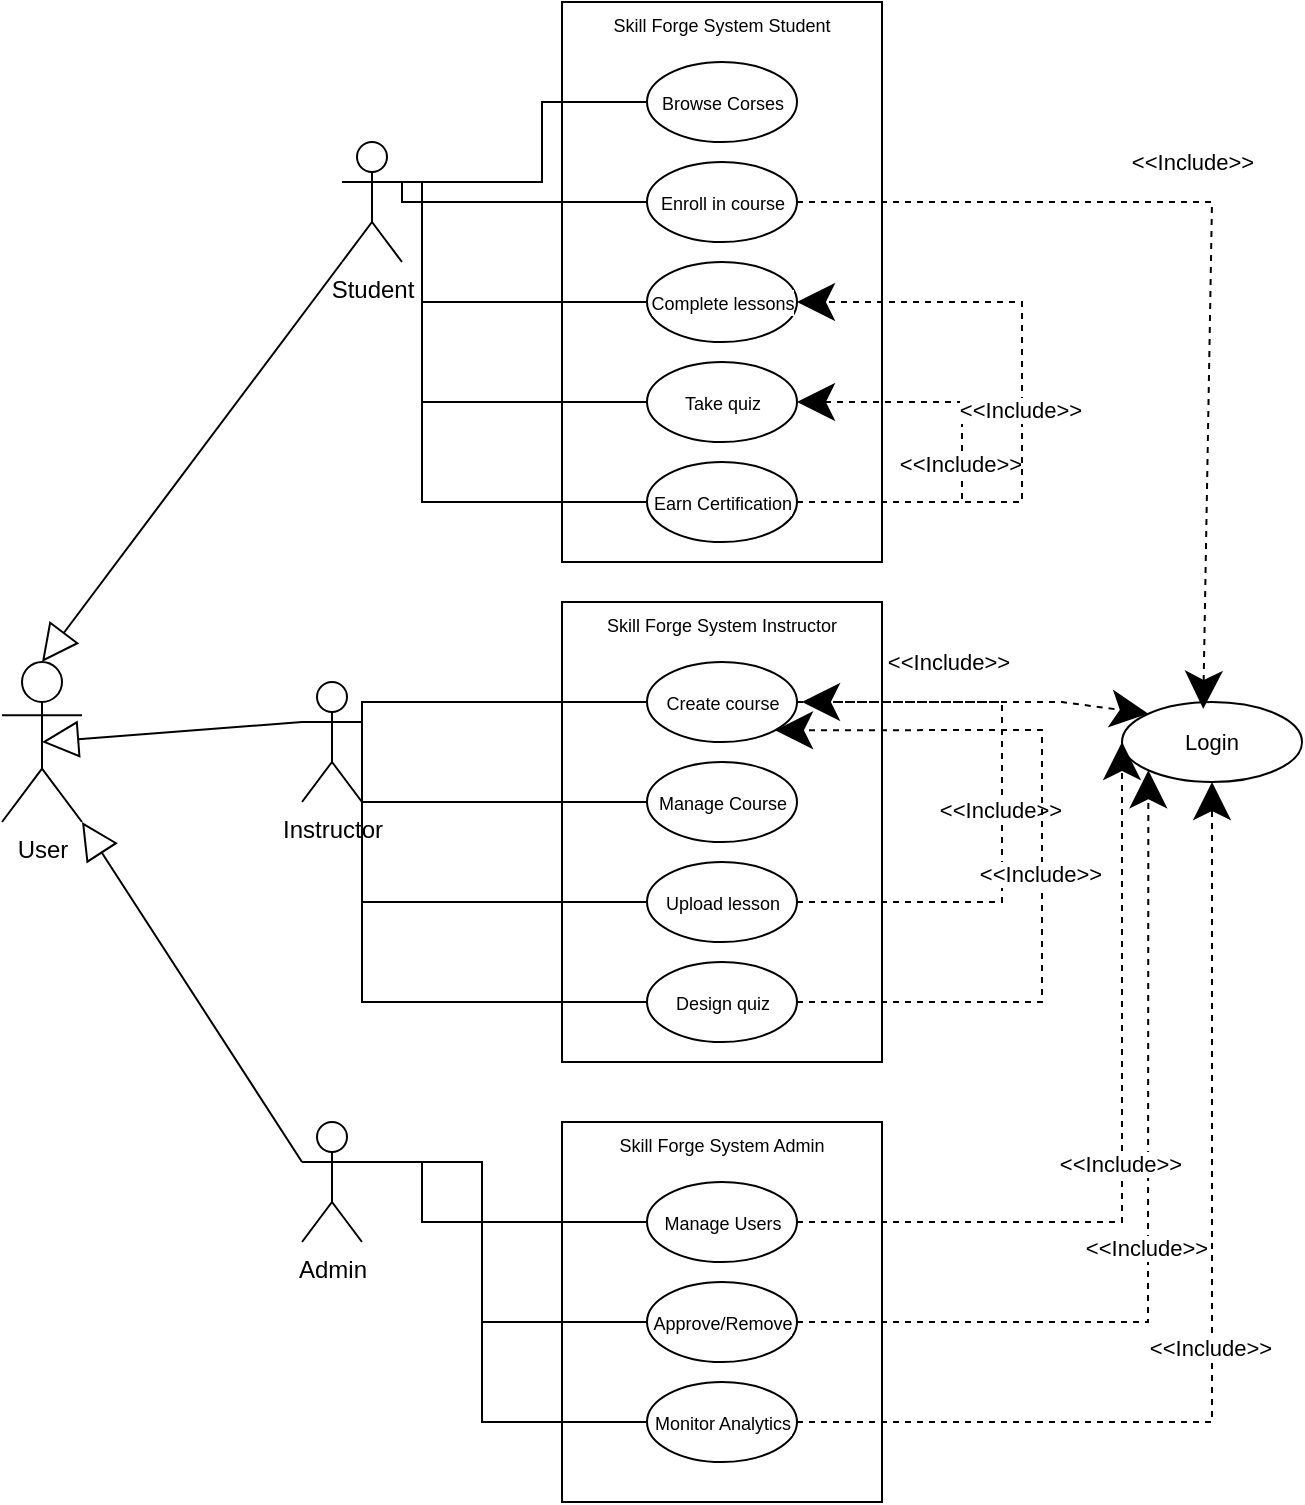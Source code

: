 <mxfile version="28.2.8">
  <diagram name="Page-1" id="VDZa9jgrSAaiPJXVdEwi">
    <mxGraphModel dx="1473" dy="308" grid="1" gridSize="10" guides="1" tooltips="1" connect="1" arrows="1" fold="1" page="1" pageScale="1" pageWidth="850" pageHeight="1100" math="0" shadow="0">
      <root>
        <mxCell id="0" />
        <mxCell id="1" parent="0" />
        <mxCell id="vdor28YRsyYJnUGEkDTp-49" value="User" style="shape=umlActor;verticalLabelPosition=bottom;verticalAlign=top;html=1;" vertex="1" parent="1">
          <mxGeometry x="-830" y="330" width="40" height="80" as="geometry" />
        </mxCell>
        <mxCell id="vdor28YRsyYJnUGEkDTp-50" value="Student" style="shape=umlActor;verticalLabelPosition=bottom;verticalAlign=top;html=1;" vertex="1" parent="1">
          <mxGeometry x="-660" y="70" width="30" height="60" as="geometry" />
        </mxCell>
        <mxCell id="vdor28YRsyYJnUGEkDTp-51" value="" style="endArrow=block;endSize=16;endFill=0;html=1;rounded=0;exitX=0;exitY=1;exitDx=0;exitDy=0;exitPerimeter=0;entryX=0.5;entryY=0;entryDx=0;entryDy=0;entryPerimeter=0;" edge="1" parent="1" source="vdor28YRsyYJnUGEkDTp-50" target="vdor28YRsyYJnUGEkDTp-49">
          <mxGeometry width="160" relative="1" as="geometry">
            <mxPoint x="-670" y="310" as="sourcePoint" />
            <mxPoint x="-575" y="270" as="targetPoint" />
          </mxGeometry>
        </mxCell>
        <mxCell id="vdor28YRsyYJnUGEkDTp-52" value="Skill Forge System Student" style="whiteSpace=wrap;html=1;fontFamily=Helvetica;fontSize=9;fontColor=default;labelBackgroundColor=default;labelPosition=center;verticalLabelPosition=middle;align=center;verticalAlign=top;" vertex="1" parent="1">
          <mxGeometry x="-550" width="160" height="280" as="geometry" />
        </mxCell>
        <mxCell id="vdor28YRsyYJnUGEkDTp-53" value="&lt;font style=&quot;font-size: 9px;&quot;&gt;Browse Corses&lt;/font&gt;" style="ellipse;whiteSpace=wrap;html=1;strokeColor=default;align=center;verticalAlign=middle;fontFamily=Helvetica;fontSize=11;fontColor=default;labelBackgroundColor=default;fillColor=default;" vertex="1" parent="1">
          <mxGeometry x="-507.5" y="30" width="75" height="40" as="geometry" />
        </mxCell>
        <mxCell id="vdor28YRsyYJnUGEkDTp-54" value="&lt;font style=&quot;font-size: 9px;&quot;&gt;Enroll in course&lt;/font&gt;" style="ellipse;whiteSpace=wrap;html=1;strokeColor=default;align=center;verticalAlign=middle;fontFamily=Helvetica;fontSize=11;fontColor=default;labelBackgroundColor=default;fillColor=default;" vertex="1" parent="1">
          <mxGeometry x="-507.5" y="80" width="75" height="40" as="geometry" />
        </mxCell>
        <mxCell id="vdor28YRsyYJnUGEkDTp-55" value="&lt;font style=&quot;font-size: 9px;&quot;&gt;Complete lessons&lt;/font&gt;" style="ellipse;whiteSpace=wrap;html=1;strokeColor=default;align=center;verticalAlign=middle;fontFamily=Helvetica;fontSize=11;fontColor=default;labelBackgroundColor=default;fillColor=default;" vertex="1" parent="1">
          <mxGeometry x="-507.5" y="130" width="75" height="40" as="geometry" />
        </mxCell>
        <mxCell id="vdor28YRsyYJnUGEkDTp-56" value="&lt;font style=&quot;font-size: 9px;&quot;&gt;Take quiz&lt;/font&gt;" style="ellipse;whiteSpace=wrap;html=1;strokeColor=default;align=center;verticalAlign=middle;fontFamily=Helvetica;fontSize=11;fontColor=default;labelBackgroundColor=default;fillColor=default;" vertex="1" parent="1">
          <mxGeometry x="-507.5" y="180" width="75" height="40" as="geometry" />
        </mxCell>
        <mxCell id="vdor28YRsyYJnUGEkDTp-57" value="&lt;font style=&quot;font-size: 9px;&quot;&gt;Earn Certification&lt;/font&gt;" style="ellipse;whiteSpace=wrap;html=1;strokeColor=default;align=center;verticalAlign=middle;fontFamily=Helvetica;fontSize=11;fontColor=default;labelBackgroundColor=default;fillColor=default;" vertex="1" parent="1">
          <mxGeometry x="-507.5" y="230" width="75" height="40" as="geometry" />
        </mxCell>
        <mxCell id="vdor28YRsyYJnUGEkDTp-76" value="" style="endArrow=none;html=1;edgeStyle=orthogonalEdgeStyle;rounded=0;strokeColor=default;align=center;verticalAlign=middle;fontFamily=Helvetica;fontSize=11;fontColor=default;labelBackgroundColor=default;endSize=16;entryX=1;entryY=0.333;entryDx=0;entryDy=0;entryPerimeter=0;exitX=0;exitY=0.5;exitDx=0;exitDy=0;" edge="1" parent="1" source="vdor28YRsyYJnUGEkDTp-53" target="vdor28YRsyYJnUGEkDTp-50">
          <mxGeometry relative="1" as="geometry">
            <mxPoint x="-550" y="30" as="sourcePoint" />
            <mxPoint x="-622" y="90" as="targetPoint" />
            <Array as="points">
              <mxPoint x="-560" y="50" />
              <mxPoint x="-560" y="90" />
            </Array>
          </mxGeometry>
        </mxCell>
        <mxCell id="vdor28YRsyYJnUGEkDTp-77" value="" style="edgeLabel;resizable=0;html=1;align=left;verticalAlign=bottom;strokeColor=default;fontFamily=Helvetica;fontSize=11;fontColor=default;labelBackgroundColor=default;fillColor=default;" connectable="0" vertex="1" parent="vdor28YRsyYJnUGEkDTp-76">
          <mxGeometry x="-1" relative="1" as="geometry" />
        </mxCell>
        <mxCell id="vdor28YRsyYJnUGEkDTp-78" value="" style="edgeLabel;resizable=0;html=1;align=right;verticalAlign=bottom;strokeColor=default;fontFamily=Helvetica;fontSize=11;fontColor=default;labelBackgroundColor=default;fillColor=default;" connectable="0" vertex="1" parent="vdor28YRsyYJnUGEkDTp-76">
          <mxGeometry x="1" relative="1" as="geometry" />
        </mxCell>
        <mxCell id="vdor28YRsyYJnUGEkDTp-88" value="" style="endArrow=none;html=1;edgeStyle=orthogonalEdgeStyle;rounded=0;strokeColor=default;align=center;verticalAlign=middle;fontFamily=Helvetica;fontSize=11;fontColor=default;labelBackgroundColor=default;endSize=16;entryX=1;entryY=0.333;entryDx=0;entryDy=0;entryPerimeter=0;exitX=0;exitY=0.5;exitDx=0;exitDy=0;" edge="1" parent="1" source="vdor28YRsyYJnUGEkDTp-54" target="vdor28YRsyYJnUGEkDTp-50">
          <mxGeometry relative="1" as="geometry">
            <mxPoint x="-507.5" y="110" as="sourcePoint" />
            <mxPoint x="-630.5" y="150" as="targetPoint" />
            <Array as="points">
              <mxPoint x="-630" y="100" />
            </Array>
          </mxGeometry>
        </mxCell>
        <mxCell id="vdor28YRsyYJnUGEkDTp-89" value="" style="edgeLabel;resizable=0;html=1;align=left;verticalAlign=bottom;strokeColor=default;fontFamily=Helvetica;fontSize=11;fontColor=default;labelBackgroundColor=default;fillColor=default;" connectable="0" vertex="1" parent="vdor28YRsyYJnUGEkDTp-88">
          <mxGeometry x="-1" relative="1" as="geometry" />
        </mxCell>
        <mxCell id="vdor28YRsyYJnUGEkDTp-90" value="" style="edgeLabel;resizable=0;html=1;align=right;verticalAlign=bottom;strokeColor=default;fontFamily=Helvetica;fontSize=11;fontColor=default;labelBackgroundColor=default;fillColor=default;" connectable="0" vertex="1" parent="vdor28YRsyYJnUGEkDTp-88">
          <mxGeometry x="1" relative="1" as="geometry" />
        </mxCell>
        <mxCell id="vdor28YRsyYJnUGEkDTp-91" value="" style="endArrow=none;html=1;edgeStyle=orthogonalEdgeStyle;rounded=0;strokeColor=default;align=center;verticalAlign=middle;fontFamily=Helvetica;fontSize=11;fontColor=default;labelBackgroundColor=default;endSize=16;entryX=1;entryY=0.333;entryDx=0;entryDy=0;entryPerimeter=0;exitX=0;exitY=0.5;exitDx=0;exitDy=0;" edge="1" parent="1" source="vdor28YRsyYJnUGEkDTp-55" target="vdor28YRsyYJnUGEkDTp-50">
          <mxGeometry relative="1" as="geometry">
            <mxPoint x="-507" y="130" as="sourcePoint" />
            <mxPoint x="-630" y="170" as="targetPoint" />
            <Array as="points">
              <mxPoint x="-620" y="150" />
              <mxPoint x="-620" y="90" />
            </Array>
          </mxGeometry>
        </mxCell>
        <mxCell id="vdor28YRsyYJnUGEkDTp-92" value="" style="edgeLabel;resizable=0;html=1;align=left;verticalAlign=bottom;strokeColor=default;fontFamily=Helvetica;fontSize=11;fontColor=default;labelBackgroundColor=default;fillColor=default;" connectable="0" vertex="1" parent="vdor28YRsyYJnUGEkDTp-91">
          <mxGeometry x="-1" relative="1" as="geometry" />
        </mxCell>
        <mxCell id="vdor28YRsyYJnUGEkDTp-93" value="" style="edgeLabel;resizable=0;html=1;align=right;verticalAlign=bottom;strokeColor=default;fontFamily=Helvetica;fontSize=11;fontColor=default;labelBackgroundColor=default;fillColor=default;" connectable="0" vertex="1" parent="vdor28YRsyYJnUGEkDTp-91">
          <mxGeometry x="1" relative="1" as="geometry" />
        </mxCell>
        <mxCell id="vdor28YRsyYJnUGEkDTp-94" value="" style="endArrow=none;html=1;edgeStyle=orthogonalEdgeStyle;rounded=0;strokeColor=default;align=center;verticalAlign=middle;fontFamily=Helvetica;fontSize=11;fontColor=default;labelBackgroundColor=default;endSize=16;exitX=0;exitY=0.5;exitDx=0;exitDy=0;" edge="1" parent="1" source="vdor28YRsyYJnUGEkDTp-56">
          <mxGeometry relative="1" as="geometry">
            <mxPoint x="-550" y="190" as="sourcePoint" />
            <mxPoint x="-620" y="150" as="targetPoint" />
            <Array as="points">
              <mxPoint x="-620" y="200" />
            </Array>
          </mxGeometry>
        </mxCell>
        <mxCell id="vdor28YRsyYJnUGEkDTp-95" value="" style="edgeLabel;resizable=0;html=1;align=left;verticalAlign=bottom;strokeColor=default;fontFamily=Helvetica;fontSize=11;fontColor=default;labelBackgroundColor=default;fillColor=default;" connectable="0" vertex="1" parent="vdor28YRsyYJnUGEkDTp-94">
          <mxGeometry x="-1" relative="1" as="geometry" />
        </mxCell>
        <mxCell id="vdor28YRsyYJnUGEkDTp-96" value="" style="edgeLabel;resizable=0;html=1;align=right;verticalAlign=bottom;strokeColor=default;fontFamily=Helvetica;fontSize=11;fontColor=default;labelBackgroundColor=default;fillColor=default;" connectable="0" vertex="1" parent="vdor28YRsyYJnUGEkDTp-94">
          <mxGeometry x="1" relative="1" as="geometry" />
        </mxCell>
        <mxCell id="vdor28YRsyYJnUGEkDTp-97" value="" style="endArrow=none;html=1;edgeStyle=orthogonalEdgeStyle;rounded=0;strokeColor=default;align=center;verticalAlign=middle;fontFamily=Helvetica;fontSize=11;fontColor=default;labelBackgroundColor=default;endSize=16;exitX=0;exitY=0.5;exitDx=0;exitDy=0;" edge="1" parent="1" source="vdor28YRsyYJnUGEkDTp-57">
          <mxGeometry relative="1" as="geometry">
            <mxPoint x="-537" y="240" as="sourcePoint" />
            <mxPoint x="-620" y="200" as="targetPoint" />
            <Array as="points">
              <mxPoint x="-620" y="250" />
            </Array>
          </mxGeometry>
        </mxCell>
        <mxCell id="vdor28YRsyYJnUGEkDTp-98" value="" style="edgeLabel;resizable=0;html=1;align=left;verticalAlign=bottom;strokeColor=default;fontFamily=Helvetica;fontSize=11;fontColor=default;labelBackgroundColor=default;fillColor=default;" connectable="0" vertex="1" parent="vdor28YRsyYJnUGEkDTp-97">
          <mxGeometry x="-1" relative="1" as="geometry" />
        </mxCell>
        <mxCell id="vdor28YRsyYJnUGEkDTp-99" value="" style="edgeLabel;resizable=0;html=1;align=right;verticalAlign=bottom;strokeColor=default;fontFamily=Helvetica;fontSize=11;fontColor=default;labelBackgroundColor=default;fillColor=default;" connectable="0" vertex="1" parent="vdor28YRsyYJnUGEkDTp-97">
          <mxGeometry x="1" relative="1" as="geometry" />
        </mxCell>
        <mxCell id="vdor28YRsyYJnUGEkDTp-42" value="" style="endArrow=classic;html=1;rounded=0;strokeColor=default;align=center;verticalAlign=middle;fontFamily=Helvetica;fontSize=11;fontColor=default;labelBackgroundColor=default;endSize=16;dashed=1;exitX=1;exitY=0.5;exitDx=0;exitDy=0;entryX=1;entryY=0.5;entryDx=0;entryDy=0;" edge="1" parent="1" source="vdor28YRsyYJnUGEkDTp-57" target="vdor28YRsyYJnUGEkDTp-56">
          <mxGeometry width="50" height="50" relative="1" as="geometry">
            <mxPoint x="-237.5" y="300" as="sourcePoint" />
            <mxPoint x="-226.389" y="235.79" as="targetPoint" />
            <Array as="points">
              <mxPoint x="-350" y="250" />
              <mxPoint x="-350" y="200" />
            </Array>
          </mxGeometry>
        </mxCell>
        <mxCell id="vdor28YRsyYJnUGEkDTp-43" value="&amp;lt;&amp;lt;Include&amp;gt;&amp;gt;" style="edgeLabel;html=1;align=center;verticalAlign=middle;resizable=0;points=[];strokeColor=default;fontFamily=Helvetica;fontSize=11;fontColor=default;labelBackgroundColor=default;fillColor=default;" vertex="1" connectable="0" parent="vdor28YRsyYJnUGEkDTp-42">
          <mxGeometry x="-0.143" y="1" relative="1" as="geometry">
            <mxPoint y="-10" as="offset" />
          </mxGeometry>
        </mxCell>
        <mxCell id="vdor28YRsyYJnUGEkDTp-40" value="" style="endArrow=classic;html=1;rounded=0;strokeColor=default;align=center;verticalAlign=middle;fontFamily=Helvetica;fontSize=11;fontColor=default;labelBackgroundColor=default;endSize=16;dashed=1;exitX=1;exitY=0.5;exitDx=0;exitDy=0;entryX=1;entryY=0.5;entryDx=0;entryDy=0;" edge="1" parent="1" source="vdor28YRsyYJnUGEkDTp-57" target="vdor28YRsyYJnUGEkDTp-55">
          <mxGeometry width="50" height="50" relative="1" as="geometry">
            <mxPoint x="-237.5" y="300" as="sourcePoint" />
            <mxPoint x="-237.5" y="200" as="targetPoint" />
            <Array as="points">
              <mxPoint x="-320" y="250" />
              <mxPoint x="-320" y="150" />
            </Array>
          </mxGeometry>
        </mxCell>
        <mxCell id="vdor28YRsyYJnUGEkDTp-41" value="&amp;lt;&amp;lt;Include&amp;gt;&amp;gt;" style="edgeLabel;html=1;align=center;verticalAlign=middle;resizable=0;points=[];strokeColor=default;fontFamily=Helvetica;fontSize=11;fontColor=default;labelBackgroundColor=default;fillColor=default;" vertex="1" connectable="0" parent="vdor28YRsyYJnUGEkDTp-40">
          <mxGeometry x="-0.143" y="1" relative="1" as="geometry">
            <mxPoint y="-19" as="offset" />
          </mxGeometry>
        </mxCell>
        <mxCell id="vdor28YRsyYJnUGEkDTp-100" value="Instructor" style="shape=umlActor;verticalLabelPosition=bottom;verticalAlign=top;html=1;" vertex="1" parent="1">
          <mxGeometry x="-680" y="340" width="30" height="60" as="geometry" />
        </mxCell>
        <mxCell id="vdor28YRsyYJnUGEkDTp-101" value="" style="endArrow=block;endSize=16;endFill=0;html=1;rounded=0;exitX=0;exitY=0.333;exitDx=0;exitDy=0;exitPerimeter=0;entryX=0.5;entryY=0.5;entryDx=0;entryDy=0;entryPerimeter=0;" edge="1" parent="1" source="vdor28YRsyYJnUGEkDTp-100" target="vdor28YRsyYJnUGEkDTp-49">
          <mxGeometry width="160" relative="1" as="geometry">
            <mxPoint x="-480" y="330" as="sourcePoint" />
            <mxPoint x="-600" y="480" as="targetPoint" />
          </mxGeometry>
        </mxCell>
        <mxCell id="vdor28YRsyYJnUGEkDTp-102" value="Skill Forge System Instructor" style="whiteSpace=wrap;html=1;fontFamily=Helvetica;fontSize=9;fontColor=default;labelBackgroundColor=default;labelPosition=center;verticalLabelPosition=middle;align=center;verticalAlign=top;" vertex="1" parent="1">
          <mxGeometry x="-550" y="300" width="160" height="230" as="geometry" />
        </mxCell>
        <mxCell id="vdor28YRsyYJnUGEkDTp-103" value="&lt;font style=&quot;font-size: 9px;&quot;&gt;Create course&lt;/font&gt;" style="ellipse;whiteSpace=wrap;html=1;strokeColor=default;align=center;verticalAlign=middle;fontFamily=Helvetica;fontSize=11;fontColor=default;labelBackgroundColor=default;fillColor=default;" vertex="1" parent="1">
          <mxGeometry x="-507.5" y="330" width="75" height="40" as="geometry" />
        </mxCell>
        <mxCell id="vdor28YRsyYJnUGEkDTp-104" value="&lt;font style=&quot;font-size: 9px;&quot;&gt;Manage Course&lt;/font&gt;" style="ellipse;whiteSpace=wrap;html=1;strokeColor=default;align=center;verticalAlign=middle;fontFamily=Helvetica;fontSize=11;fontColor=default;labelBackgroundColor=default;fillColor=default;" vertex="1" parent="1">
          <mxGeometry x="-507.5" y="380" width="75" height="40" as="geometry" />
        </mxCell>
        <mxCell id="vdor28YRsyYJnUGEkDTp-105" value="&lt;font style=&quot;font-size: 9px;&quot;&gt;Upload lesson&lt;/font&gt;" style="ellipse;whiteSpace=wrap;html=1;strokeColor=default;align=center;verticalAlign=middle;fontFamily=Helvetica;fontSize=11;fontColor=default;labelBackgroundColor=default;fillColor=default;" vertex="1" parent="1">
          <mxGeometry x="-507.5" y="430" width="75" height="40" as="geometry" />
        </mxCell>
        <mxCell id="vdor28YRsyYJnUGEkDTp-106" value="&lt;font style=&quot;font-size: 9px;&quot;&gt;Design quiz&lt;/font&gt;" style="ellipse;whiteSpace=wrap;html=1;strokeColor=default;align=center;verticalAlign=middle;fontFamily=Helvetica;fontSize=11;fontColor=default;labelBackgroundColor=default;fillColor=default;" vertex="1" parent="1">
          <mxGeometry x="-507.5" y="480" width="75" height="40" as="geometry" />
        </mxCell>
        <mxCell id="vdor28YRsyYJnUGEkDTp-108" value="" style="endArrow=none;html=1;edgeStyle=orthogonalEdgeStyle;rounded=0;strokeColor=default;align=center;verticalAlign=middle;fontFamily=Helvetica;fontSize=11;fontColor=default;labelBackgroundColor=default;endSize=16;entryX=1;entryY=0.333;entryDx=0;entryDy=0;entryPerimeter=0;exitX=0;exitY=0.5;exitDx=0;exitDy=0;" edge="1" parent="1" source="vdor28YRsyYJnUGEkDTp-103" target="vdor28YRsyYJnUGEkDTp-100">
          <mxGeometry relative="1" as="geometry">
            <mxPoint x="-487" y="390" as="sourcePoint" />
            <mxPoint x="-610" y="430" as="targetPoint" />
            <Array as="points">
              <mxPoint x="-650" y="350" />
            </Array>
          </mxGeometry>
        </mxCell>
        <mxCell id="vdor28YRsyYJnUGEkDTp-109" value="" style="edgeLabel;resizable=0;html=1;align=left;verticalAlign=bottom;strokeColor=default;fontFamily=Helvetica;fontSize=11;fontColor=default;labelBackgroundColor=default;fillColor=default;" connectable="0" vertex="1" parent="vdor28YRsyYJnUGEkDTp-108">
          <mxGeometry x="-1" relative="1" as="geometry" />
        </mxCell>
        <mxCell id="vdor28YRsyYJnUGEkDTp-110" value="" style="edgeLabel;resizable=0;html=1;align=right;verticalAlign=bottom;strokeColor=default;fontFamily=Helvetica;fontSize=11;fontColor=default;labelBackgroundColor=default;fillColor=default;" connectable="0" vertex="1" parent="vdor28YRsyYJnUGEkDTp-108">
          <mxGeometry x="1" relative="1" as="geometry" />
        </mxCell>
        <mxCell id="vdor28YRsyYJnUGEkDTp-111" value="" style="endArrow=none;html=1;edgeStyle=orthogonalEdgeStyle;rounded=0;strokeColor=default;align=center;verticalAlign=middle;fontFamily=Helvetica;fontSize=11;fontColor=default;labelBackgroundColor=default;endSize=16;entryX=1;entryY=0.333;entryDx=0;entryDy=0;entryPerimeter=0;exitX=0;exitY=0.5;exitDx=0;exitDy=0;" edge="1" parent="1" source="vdor28YRsyYJnUGEkDTp-104" target="vdor28YRsyYJnUGEkDTp-100">
          <mxGeometry relative="1" as="geometry">
            <mxPoint x="-517" y="410" as="sourcePoint" />
            <mxPoint x="-660" y="380" as="targetPoint" />
            <Array as="points">
              <mxPoint x="-650" y="400" />
            </Array>
          </mxGeometry>
        </mxCell>
        <mxCell id="vdor28YRsyYJnUGEkDTp-112" value="" style="edgeLabel;resizable=0;html=1;align=left;verticalAlign=bottom;strokeColor=default;fontFamily=Helvetica;fontSize=11;fontColor=default;labelBackgroundColor=default;fillColor=default;" connectable="0" vertex="1" parent="vdor28YRsyYJnUGEkDTp-111">
          <mxGeometry x="-1" relative="1" as="geometry" />
        </mxCell>
        <mxCell id="vdor28YRsyYJnUGEkDTp-113" value="" style="edgeLabel;resizable=0;html=1;align=right;verticalAlign=bottom;strokeColor=default;fontFamily=Helvetica;fontSize=11;fontColor=default;labelBackgroundColor=default;fillColor=default;" connectable="0" vertex="1" parent="vdor28YRsyYJnUGEkDTp-111">
          <mxGeometry x="1" relative="1" as="geometry" />
        </mxCell>
        <mxCell id="vdor28YRsyYJnUGEkDTp-114" value="" style="endArrow=none;html=1;edgeStyle=orthogonalEdgeStyle;rounded=0;strokeColor=default;align=center;verticalAlign=middle;fontFamily=Helvetica;fontSize=11;fontColor=default;labelBackgroundColor=default;endSize=16;entryX=1;entryY=0.333;entryDx=0;entryDy=0;entryPerimeter=0;exitX=0;exitY=0.5;exitDx=0;exitDy=0;" edge="1" parent="1" source="vdor28YRsyYJnUGEkDTp-105" target="vdor28YRsyYJnUGEkDTp-100">
          <mxGeometry relative="1" as="geometry">
            <mxPoint x="-517" y="450" as="sourcePoint" />
            <mxPoint x="-660" y="420" as="targetPoint" />
            <Array as="points">
              <mxPoint x="-650" y="450" />
            </Array>
          </mxGeometry>
        </mxCell>
        <mxCell id="vdor28YRsyYJnUGEkDTp-115" value="" style="edgeLabel;resizable=0;html=1;align=left;verticalAlign=bottom;strokeColor=default;fontFamily=Helvetica;fontSize=11;fontColor=default;labelBackgroundColor=default;fillColor=default;" connectable="0" vertex="1" parent="vdor28YRsyYJnUGEkDTp-114">
          <mxGeometry x="-1" relative="1" as="geometry" />
        </mxCell>
        <mxCell id="vdor28YRsyYJnUGEkDTp-116" value="" style="edgeLabel;resizable=0;html=1;align=right;verticalAlign=bottom;strokeColor=default;fontFamily=Helvetica;fontSize=11;fontColor=default;labelBackgroundColor=default;fillColor=default;" connectable="0" vertex="1" parent="vdor28YRsyYJnUGEkDTp-114">
          <mxGeometry x="1" relative="1" as="geometry" />
        </mxCell>
        <mxCell id="vdor28YRsyYJnUGEkDTp-117" value="" style="endArrow=none;html=1;edgeStyle=orthogonalEdgeStyle;rounded=0;strokeColor=default;align=center;verticalAlign=middle;fontFamily=Helvetica;fontSize=11;fontColor=default;labelBackgroundColor=default;endSize=16;exitX=0;exitY=0.5;exitDx=0;exitDy=0;" edge="1" parent="1" source="vdor28YRsyYJnUGEkDTp-106">
          <mxGeometry relative="1" as="geometry">
            <mxPoint x="-536.5" y="500" as="sourcePoint" />
            <mxPoint x="-650" y="360" as="targetPoint" />
            <Array as="points">
              <mxPoint x="-650" y="500" />
            </Array>
          </mxGeometry>
        </mxCell>
        <mxCell id="vdor28YRsyYJnUGEkDTp-118" value="" style="edgeLabel;resizable=0;html=1;align=left;verticalAlign=bottom;strokeColor=default;fontFamily=Helvetica;fontSize=11;fontColor=default;labelBackgroundColor=default;fillColor=default;" connectable="0" vertex="1" parent="vdor28YRsyYJnUGEkDTp-117">
          <mxGeometry x="-1" relative="1" as="geometry" />
        </mxCell>
        <mxCell id="vdor28YRsyYJnUGEkDTp-119" value="" style="edgeLabel;resizable=0;html=1;align=right;verticalAlign=bottom;strokeColor=default;fontFamily=Helvetica;fontSize=11;fontColor=default;labelBackgroundColor=default;fillColor=default;" connectable="0" vertex="1" parent="vdor28YRsyYJnUGEkDTp-117">
          <mxGeometry x="1" relative="1" as="geometry" />
        </mxCell>
        <mxCell id="vdor28YRsyYJnUGEkDTp-120" value="Admin" style="shape=umlActor;verticalLabelPosition=bottom;verticalAlign=top;html=1;" vertex="1" parent="1">
          <mxGeometry x="-680" y="560" width="30" height="60" as="geometry" />
        </mxCell>
        <mxCell id="vdor28YRsyYJnUGEkDTp-121" value="" style="endArrow=block;endSize=16;endFill=0;html=1;rounded=0;exitX=0;exitY=0.333;exitDx=0;exitDy=0;exitPerimeter=0;entryX=1;entryY=1;entryDx=0;entryDy=0;entryPerimeter=0;" edge="1" parent="1" source="vdor28YRsyYJnUGEkDTp-120" target="vdor28YRsyYJnUGEkDTp-49">
          <mxGeometry width="160" relative="1" as="geometry">
            <mxPoint x="-670" y="420" as="sourcePoint" />
            <mxPoint x="-770" y="420" as="targetPoint" />
          </mxGeometry>
        </mxCell>
        <mxCell id="vdor28YRsyYJnUGEkDTp-122" value="Skill Forge System Admin" style="whiteSpace=wrap;html=1;fontFamily=Helvetica;fontSize=9;fontColor=default;labelBackgroundColor=default;labelPosition=center;verticalLabelPosition=middle;align=center;verticalAlign=top;" vertex="1" parent="1">
          <mxGeometry x="-550" y="560" width="160" height="190" as="geometry" />
        </mxCell>
        <mxCell id="vdor28YRsyYJnUGEkDTp-124" value="&lt;font style=&quot;font-size: 9px;&quot;&gt;Manage Users&lt;/font&gt;" style="ellipse;whiteSpace=wrap;html=1;strokeColor=default;align=center;verticalAlign=middle;fontFamily=Helvetica;fontSize=11;fontColor=default;labelBackgroundColor=default;fillColor=default;" vertex="1" parent="1">
          <mxGeometry x="-507.5" y="590" width="75" height="40" as="geometry" />
        </mxCell>
        <mxCell id="vdor28YRsyYJnUGEkDTp-125" value="&lt;font style=&quot;font-size: 9px;&quot;&gt;Approve/Remove&lt;/font&gt;" style="ellipse;whiteSpace=wrap;html=1;strokeColor=default;align=center;verticalAlign=middle;fontFamily=Helvetica;fontSize=11;fontColor=default;labelBackgroundColor=default;fillColor=default;" vertex="1" parent="1">
          <mxGeometry x="-507.5" y="640" width="75" height="40" as="geometry" />
        </mxCell>
        <mxCell id="vdor28YRsyYJnUGEkDTp-126" value="&lt;font style=&quot;font-size: 9px;&quot;&gt;Monitor Analytics&lt;/font&gt;" style="ellipse;whiteSpace=wrap;html=1;strokeColor=default;align=center;verticalAlign=middle;fontFamily=Helvetica;fontSize=11;fontColor=default;labelBackgroundColor=default;fillColor=default;" vertex="1" parent="1">
          <mxGeometry x="-507.5" y="690" width="75" height="40" as="geometry" />
        </mxCell>
        <mxCell id="vdor28YRsyYJnUGEkDTp-128" value="" style="endArrow=none;html=1;edgeStyle=orthogonalEdgeStyle;rounded=0;strokeColor=default;align=center;verticalAlign=middle;fontFamily=Helvetica;fontSize=11;fontColor=default;labelBackgroundColor=default;endSize=16;exitX=0;exitY=0.5;exitDx=0;exitDy=0;entryX=1;entryY=0.333;entryDx=0;entryDy=0;entryPerimeter=0;" edge="1" parent="1" source="vdor28YRsyYJnUGEkDTp-126" target="vdor28YRsyYJnUGEkDTp-120">
          <mxGeometry relative="1" as="geometry">
            <mxPoint x="-447" y="700" as="sourcePoint" />
            <mxPoint x="-590" y="560" as="targetPoint" />
            <Array as="points">
              <mxPoint x="-590" y="710" />
              <mxPoint x="-590" y="580" />
            </Array>
          </mxGeometry>
        </mxCell>
        <mxCell id="vdor28YRsyYJnUGEkDTp-129" value="" style="edgeLabel;resizable=0;html=1;align=left;verticalAlign=bottom;strokeColor=default;fontFamily=Helvetica;fontSize=11;fontColor=default;labelBackgroundColor=default;fillColor=default;" connectable="0" vertex="1" parent="vdor28YRsyYJnUGEkDTp-128">
          <mxGeometry x="-1" relative="1" as="geometry" />
        </mxCell>
        <mxCell id="vdor28YRsyYJnUGEkDTp-130" value="" style="edgeLabel;resizable=0;html=1;align=right;verticalAlign=bottom;strokeColor=default;fontFamily=Helvetica;fontSize=11;fontColor=default;labelBackgroundColor=default;fillColor=default;" connectable="0" vertex="1" parent="vdor28YRsyYJnUGEkDTp-128">
          <mxGeometry x="1" relative="1" as="geometry" />
        </mxCell>
        <mxCell id="vdor28YRsyYJnUGEkDTp-131" value="" style="endArrow=none;html=1;edgeStyle=orthogonalEdgeStyle;rounded=0;strokeColor=default;align=center;verticalAlign=middle;fontFamily=Helvetica;fontSize=11;fontColor=default;labelBackgroundColor=default;endSize=16;exitX=0;exitY=0.5;exitDx=0;exitDy=0;entryX=1;entryY=0.333;entryDx=0;entryDy=0;entryPerimeter=0;" edge="1" parent="1" source="vdor28YRsyYJnUGEkDTp-125" target="vdor28YRsyYJnUGEkDTp-120">
          <mxGeometry relative="1" as="geometry">
            <mxPoint x="-447" y="880" as="sourcePoint" />
            <mxPoint x="-590" y="740" as="targetPoint" />
            <Array as="points">
              <mxPoint x="-590" y="660" />
              <mxPoint x="-590" y="580" />
            </Array>
          </mxGeometry>
        </mxCell>
        <mxCell id="vdor28YRsyYJnUGEkDTp-132" value="" style="edgeLabel;resizable=0;html=1;align=left;verticalAlign=bottom;strokeColor=default;fontFamily=Helvetica;fontSize=11;fontColor=default;labelBackgroundColor=default;fillColor=default;" connectable="0" vertex="1" parent="vdor28YRsyYJnUGEkDTp-131">
          <mxGeometry x="-1" relative="1" as="geometry" />
        </mxCell>
        <mxCell id="vdor28YRsyYJnUGEkDTp-133" value="" style="edgeLabel;resizable=0;html=1;align=right;verticalAlign=bottom;strokeColor=default;fontFamily=Helvetica;fontSize=11;fontColor=default;labelBackgroundColor=default;fillColor=default;" connectable="0" vertex="1" parent="vdor28YRsyYJnUGEkDTp-131">
          <mxGeometry x="1" relative="1" as="geometry" />
        </mxCell>
        <mxCell id="vdor28YRsyYJnUGEkDTp-134" value="" style="endArrow=none;html=1;edgeStyle=orthogonalEdgeStyle;rounded=0;strokeColor=default;align=center;verticalAlign=middle;fontFamily=Helvetica;fontSize=11;fontColor=default;labelBackgroundColor=default;endSize=16;exitX=0;exitY=0.5;exitDx=0;exitDy=0;entryX=1;entryY=0.333;entryDx=0;entryDy=0;entryPerimeter=0;" edge="1" parent="1" source="vdor28YRsyYJnUGEkDTp-124" target="vdor28YRsyYJnUGEkDTp-120">
          <mxGeometry relative="1" as="geometry">
            <mxPoint x="-477" y="780" as="sourcePoint" />
            <mxPoint x="-620" y="640" as="targetPoint" />
            <Array as="points">
              <mxPoint x="-620" y="610" />
              <mxPoint x="-620" y="580" />
            </Array>
          </mxGeometry>
        </mxCell>
        <mxCell id="vdor28YRsyYJnUGEkDTp-135" value="" style="edgeLabel;resizable=0;html=1;align=left;verticalAlign=bottom;strokeColor=default;fontFamily=Helvetica;fontSize=11;fontColor=default;labelBackgroundColor=default;fillColor=default;" connectable="0" vertex="1" parent="vdor28YRsyYJnUGEkDTp-134">
          <mxGeometry x="-1" relative="1" as="geometry" />
        </mxCell>
        <mxCell id="vdor28YRsyYJnUGEkDTp-136" value="" style="edgeLabel;resizable=0;html=1;align=right;verticalAlign=bottom;strokeColor=default;fontFamily=Helvetica;fontSize=11;fontColor=default;labelBackgroundColor=default;fillColor=default;" connectable="0" vertex="1" parent="vdor28YRsyYJnUGEkDTp-134">
          <mxGeometry x="1" relative="1" as="geometry" />
        </mxCell>
        <mxCell id="vdor28YRsyYJnUGEkDTp-137" value="Login" style="ellipse;whiteSpace=wrap;html=1;fontFamily=Helvetica;fontSize=11;fontColor=default;labelBackgroundColor=default;" vertex="1" parent="1">
          <mxGeometry x="-270" y="350" width="90" height="40" as="geometry" />
        </mxCell>
        <mxCell id="vdor28YRsyYJnUGEkDTp-139" value="" style="endArrow=classic;html=1;rounded=0;strokeColor=default;align=center;verticalAlign=middle;fontFamily=Helvetica;fontSize=11;fontColor=default;labelBackgroundColor=default;endSize=16;dashed=1;exitX=1;exitY=0.5;exitDx=0;exitDy=0;entryX=0.451;entryY=0.086;entryDx=0;entryDy=0;entryPerimeter=0;" edge="1" parent="1" source="vdor28YRsyYJnUGEkDTp-54" target="vdor28YRsyYJnUGEkDTp-137">
          <mxGeometry width="50" height="50" relative="1" as="geometry">
            <mxPoint x="-32.5" y="290" as="sourcePoint" />
            <mxPoint x="-240" y="40" as="targetPoint" />
            <Array as="points">
              <mxPoint x="-225" y="100" />
            </Array>
          </mxGeometry>
        </mxCell>
        <mxCell id="vdor28YRsyYJnUGEkDTp-140" value="&amp;lt;&amp;lt;Include&amp;gt;&amp;gt;" style="edgeLabel;html=1;align=center;verticalAlign=middle;resizable=0;points=[];strokeColor=default;fontFamily=Helvetica;fontSize=11;fontColor=default;labelBackgroundColor=default;fillColor=default;" vertex="1" connectable="0" parent="vdor28YRsyYJnUGEkDTp-139">
          <mxGeometry x="-0.143" y="1" relative="1" as="geometry">
            <mxPoint y="-19" as="offset" />
          </mxGeometry>
        </mxCell>
        <mxCell id="vdor28YRsyYJnUGEkDTp-141" value="" style="endArrow=classic;html=1;rounded=0;strokeColor=default;align=center;verticalAlign=middle;fontFamily=Helvetica;fontSize=11;fontColor=default;labelBackgroundColor=default;endSize=16;dashed=1;exitX=1;exitY=0.5;exitDx=0;exitDy=0;entryX=0;entryY=0;entryDx=0;entryDy=0;" edge="1" parent="1" source="vdor28YRsyYJnUGEkDTp-103" target="vdor28YRsyYJnUGEkDTp-137">
          <mxGeometry width="50" height="50" relative="1" as="geometry">
            <mxPoint x="-87.5" y="290" as="sourcePoint" />
            <mxPoint x="-250" y="270" as="targetPoint" />
            <Array as="points">
              <mxPoint x="-300" y="350" />
            </Array>
          </mxGeometry>
        </mxCell>
        <mxCell id="vdor28YRsyYJnUGEkDTp-142" value="&amp;lt;&amp;lt;Include&amp;gt;&amp;gt;" style="edgeLabel;html=1;align=center;verticalAlign=middle;resizable=0;points=[];strokeColor=default;fontFamily=Helvetica;fontSize=11;fontColor=default;labelBackgroundColor=default;fillColor=default;" vertex="1" connectable="0" parent="vdor28YRsyYJnUGEkDTp-141">
          <mxGeometry x="-0.143" y="1" relative="1" as="geometry">
            <mxPoint y="-19" as="offset" />
          </mxGeometry>
        </mxCell>
        <mxCell id="vdor28YRsyYJnUGEkDTp-146" value="" style="endArrow=classic;html=1;rounded=0;strokeColor=default;align=center;verticalAlign=middle;fontFamily=Helvetica;fontSize=11;fontColor=default;labelBackgroundColor=default;endSize=16;dashed=1;exitX=1;exitY=0.5;exitDx=0;exitDy=0;entryX=0.5;entryY=1;entryDx=0;entryDy=0;" edge="1" parent="1" source="vdor28YRsyYJnUGEkDTp-126" target="vdor28YRsyYJnUGEkDTp-137">
          <mxGeometry width="50" height="50" relative="1" as="geometry">
            <mxPoint x="-123" y="960" as="sourcePoint" />
            <mxPoint x="-330" y="710" as="targetPoint" />
            <Array as="points">
              <mxPoint x="-225" y="710" />
            </Array>
          </mxGeometry>
        </mxCell>
        <mxCell id="vdor28YRsyYJnUGEkDTp-147" value="&amp;lt;&amp;lt;Include&amp;gt;&amp;gt;" style="edgeLabel;html=1;align=center;verticalAlign=middle;resizable=0;points=[];strokeColor=default;fontFamily=Helvetica;fontSize=11;fontColor=default;labelBackgroundColor=default;fillColor=default;" vertex="1" connectable="0" parent="vdor28YRsyYJnUGEkDTp-146">
          <mxGeometry x="-0.143" y="1" relative="1" as="geometry">
            <mxPoint y="-19" as="offset" />
          </mxGeometry>
        </mxCell>
        <mxCell id="vdor28YRsyYJnUGEkDTp-148" value="" style="endArrow=classic;html=1;rounded=0;strokeColor=default;align=center;verticalAlign=middle;fontFamily=Helvetica;fontSize=11;fontColor=default;labelBackgroundColor=default;endSize=16;dashed=1;entryX=0;entryY=1;entryDx=0;entryDy=0;exitX=1;exitY=0.5;exitDx=0;exitDy=0;" edge="1" parent="1" source="vdor28YRsyYJnUGEkDTp-125" target="vdor28YRsyYJnUGEkDTp-137">
          <mxGeometry width="50" height="50" relative="1" as="geometry">
            <mxPoint x="-190" y="910" as="sourcePoint" />
            <mxPoint x="-320" y="670" as="targetPoint" />
            <Array as="points">
              <mxPoint x="-257" y="660" />
            </Array>
          </mxGeometry>
        </mxCell>
        <mxCell id="vdor28YRsyYJnUGEkDTp-149" value="&amp;lt;&amp;lt;Include&amp;gt;&amp;gt;" style="edgeLabel;html=1;align=center;verticalAlign=middle;resizable=0;points=[];strokeColor=default;fontFamily=Helvetica;fontSize=11;fontColor=default;labelBackgroundColor=default;fillColor=default;" vertex="1" connectable="0" parent="vdor28YRsyYJnUGEkDTp-148">
          <mxGeometry x="-0.143" y="1" relative="1" as="geometry">
            <mxPoint y="-19" as="offset" />
          </mxGeometry>
        </mxCell>
        <mxCell id="vdor28YRsyYJnUGEkDTp-150" value="" style="endArrow=classic;html=1;rounded=0;strokeColor=default;align=center;verticalAlign=middle;fontFamily=Helvetica;fontSize=11;fontColor=default;labelBackgroundColor=default;endSize=16;dashed=1;entryX=0;entryY=0.5;entryDx=0;entryDy=0;exitX=1;exitY=0.5;exitDx=0;exitDy=0;" edge="1" parent="1" source="vdor28YRsyYJnUGEkDTp-124" target="vdor28YRsyYJnUGEkDTp-137">
          <mxGeometry width="50" height="50" relative="1" as="geometry">
            <mxPoint x="-310" y="866" as="sourcePoint" />
            <mxPoint x="-135" y="590" as="targetPoint" />
            <Array as="points">
              <mxPoint x="-270" y="610" />
            </Array>
          </mxGeometry>
        </mxCell>
        <mxCell id="vdor28YRsyYJnUGEkDTp-151" value="&amp;lt;&amp;lt;Include&amp;gt;&amp;gt;" style="edgeLabel;html=1;align=center;verticalAlign=middle;resizable=0;points=[];strokeColor=default;fontFamily=Helvetica;fontSize=11;fontColor=default;labelBackgroundColor=default;fillColor=default;" vertex="1" connectable="0" parent="vdor28YRsyYJnUGEkDTp-150">
          <mxGeometry x="-0.143" y="1" relative="1" as="geometry">
            <mxPoint y="-19" as="offset" />
          </mxGeometry>
        </mxCell>
        <mxCell id="vdor28YRsyYJnUGEkDTp-152" value="" style="endArrow=classic;html=1;rounded=0;strokeColor=default;align=center;verticalAlign=middle;fontFamily=Helvetica;fontSize=11;fontColor=default;labelBackgroundColor=default;endSize=16;dashed=1;exitX=1;exitY=0.5;exitDx=0;exitDy=0;" edge="1" parent="1" source="vdor28YRsyYJnUGEkDTp-105">
          <mxGeometry width="50" height="50" relative="1" as="geometry">
            <mxPoint x="-320" y="776" as="sourcePoint" />
            <mxPoint x="-430" y="350" as="targetPoint" />
            <Array as="points">
              <mxPoint x="-330" y="450" />
              <mxPoint x="-330" y="350" />
            </Array>
          </mxGeometry>
        </mxCell>
        <mxCell id="vdor28YRsyYJnUGEkDTp-153" value="&amp;lt;&amp;lt;Include&amp;gt;&amp;gt;" style="edgeLabel;html=1;align=center;verticalAlign=middle;resizable=0;points=[];strokeColor=default;fontFamily=Helvetica;fontSize=11;fontColor=default;labelBackgroundColor=default;fillColor=default;" vertex="1" connectable="0" parent="vdor28YRsyYJnUGEkDTp-152">
          <mxGeometry x="-0.143" y="1" relative="1" as="geometry">
            <mxPoint y="-19" as="offset" />
          </mxGeometry>
        </mxCell>
        <mxCell id="vdor28YRsyYJnUGEkDTp-154" value="" style="endArrow=classic;html=1;rounded=0;strokeColor=default;align=center;verticalAlign=middle;fontFamily=Helvetica;fontSize=11;fontColor=default;labelBackgroundColor=default;endSize=16;dashed=1;exitX=1;exitY=0.5;exitDx=0;exitDy=0;entryX=1;entryY=1;entryDx=0;entryDy=0;" edge="1" parent="1" source="vdor28YRsyYJnUGEkDTp-106" target="vdor28YRsyYJnUGEkDTp-103">
          <mxGeometry width="50" height="50" relative="1" as="geometry">
            <mxPoint x="-420" y="480" as="sourcePoint" />
            <mxPoint x="-418" y="380" as="targetPoint" />
            <Array as="points">
              <mxPoint x="-310" y="500" />
              <mxPoint x="-310" y="364" />
            </Array>
          </mxGeometry>
        </mxCell>
        <mxCell id="vdor28YRsyYJnUGEkDTp-155" value="&amp;lt;&amp;lt;Include&amp;gt;&amp;gt;" style="edgeLabel;html=1;align=center;verticalAlign=middle;resizable=0;points=[];strokeColor=default;fontFamily=Helvetica;fontSize=11;fontColor=default;labelBackgroundColor=default;fillColor=default;" vertex="1" connectable="0" parent="vdor28YRsyYJnUGEkDTp-154">
          <mxGeometry x="-0.143" y="1" relative="1" as="geometry">
            <mxPoint y="-19" as="offset" />
          </mxGeometry>
        </mxCell>
      </root>
    </mxGraphModel>
  </diagram>
</mxfile>
